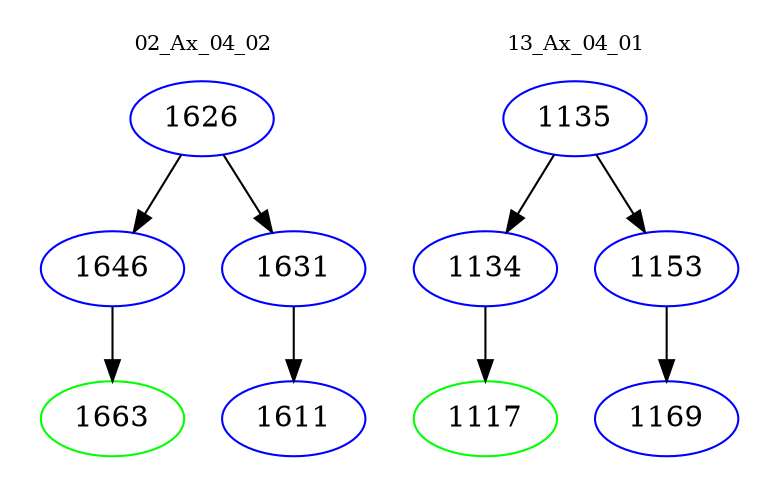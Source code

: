 digraph{
subgraph cluster_0 {
color = white
label = "02_Ax_04_02";
fontsize=10;
T0_1626 [label="1626", color="blue"]
T0_1626 -> T0_1646 [color="black"]
T0_1646 [label="1646", color="blue"]
T0_1646 -> T0_1663 [color="black"]
T0_1663 [label="1663", color="green"]
T0_1626 -> T0_1631 [color="black"]
T0_1631 [label="1631", color="blue"]
T0_1631 -> T0_1611 [color="black"]
T0_1611 [label="1611", color="blue"]
}
subgraph cluster_1 {
color = white
label = "13_Ax_04_01";
fontsize=10;
T1_1135 [label="1135", color="blue"]
T1_1135 -> T1_1134 [color="black"]
T1_1134 [label="1134", color="blue"]
T1_1134 -> T1_1117 [color="black"]
T1_1117 [label="1117", color="green"]
T1_1135 -> T1_1153 [color="black"]
T1_1153 [label="1153", color="blue"]
T1_1153 -> T1_1169 [color="black"]
T1_1169 [label="1169", color="blue"]
}
}
